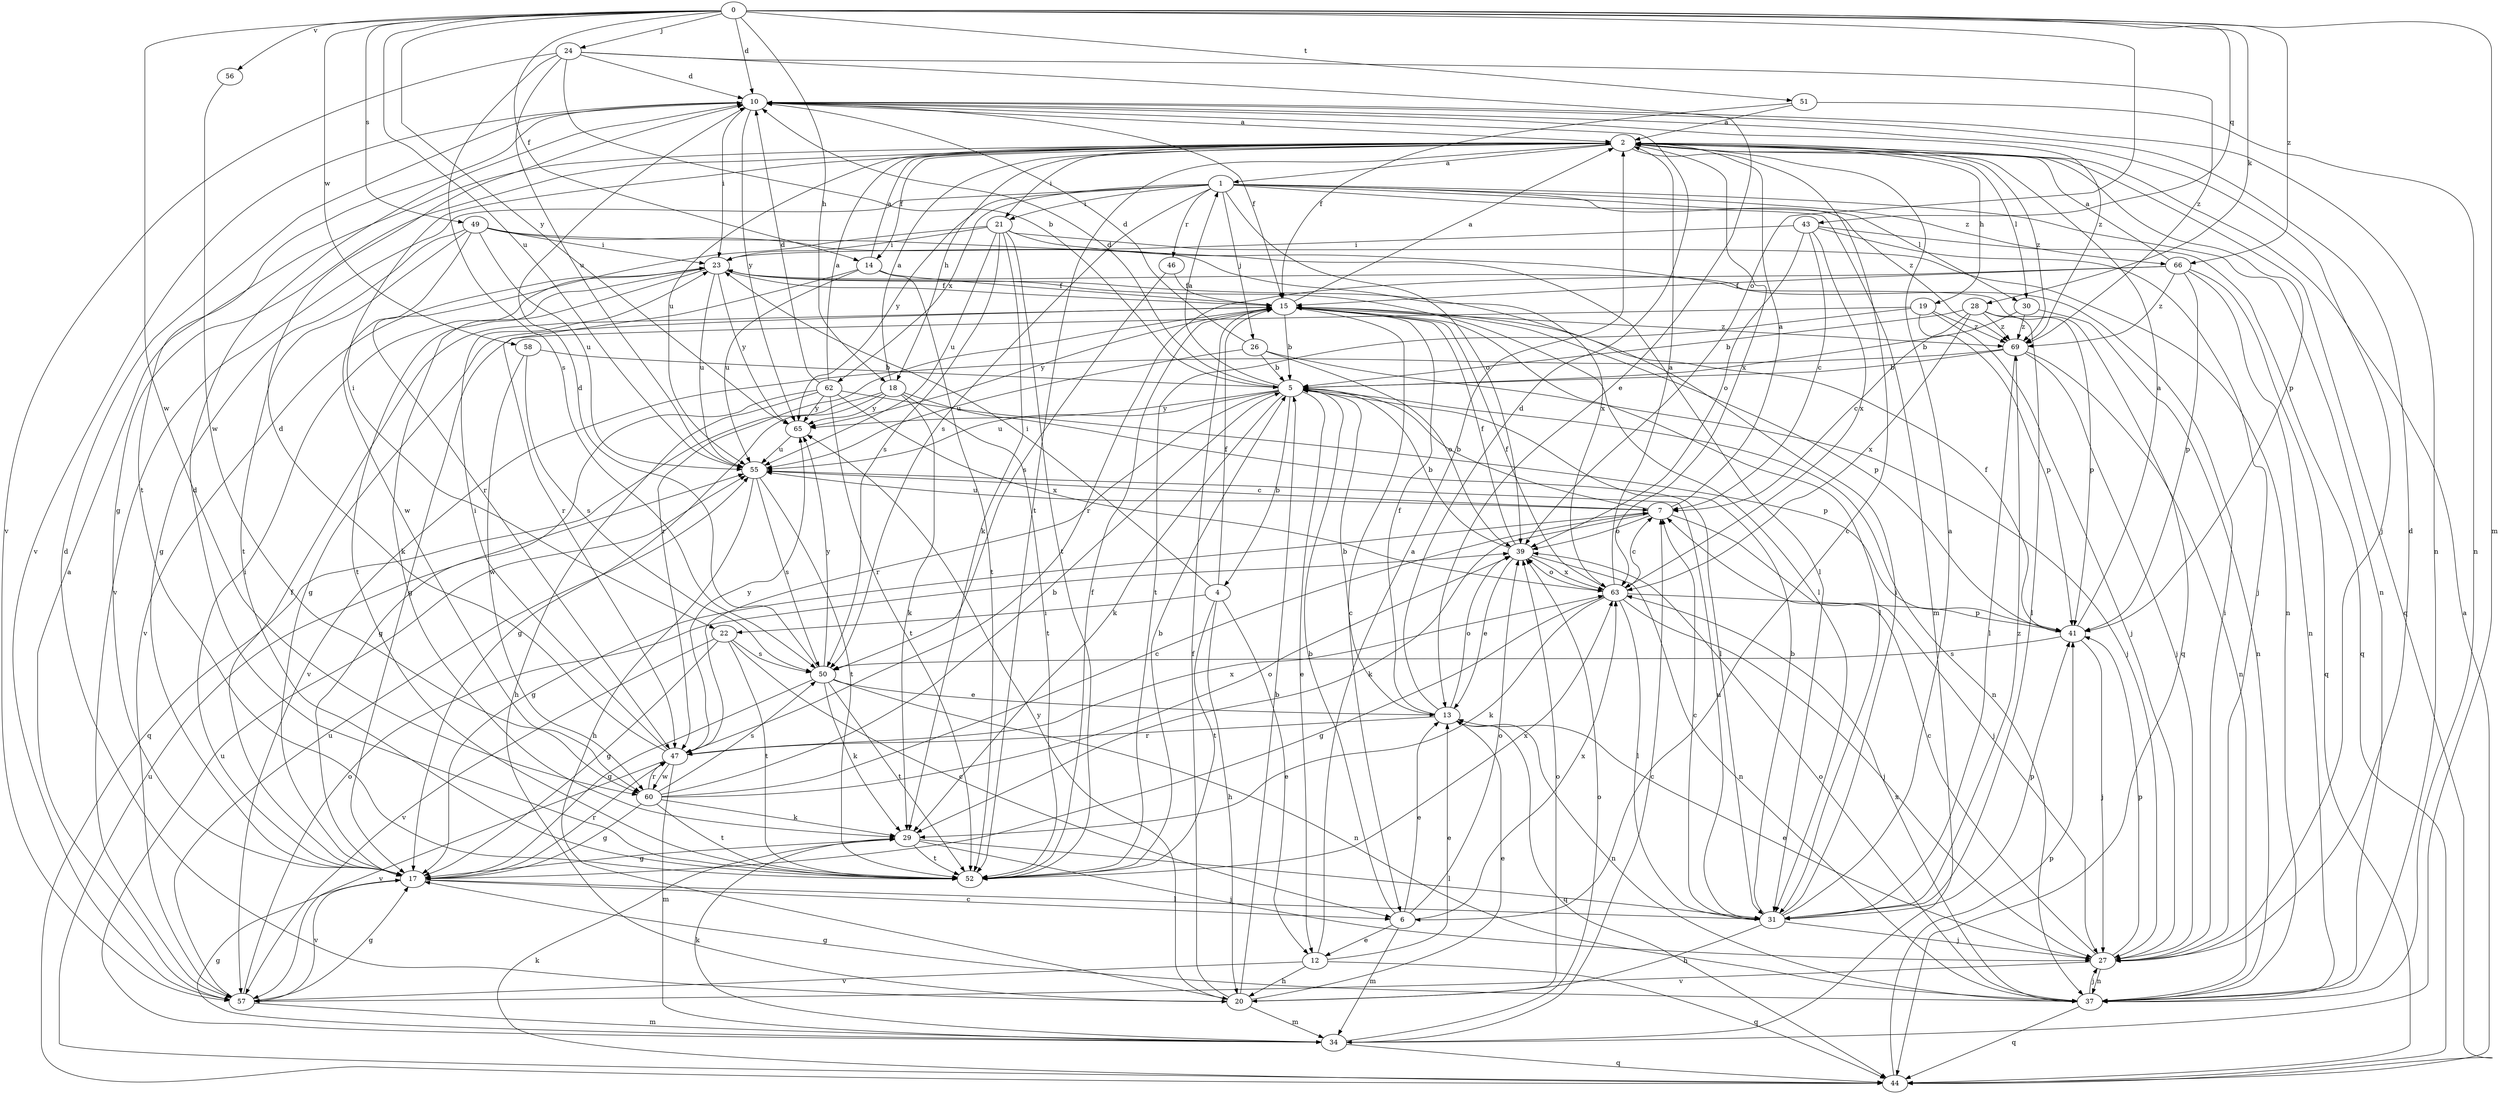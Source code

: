 strict digraph  {
0;
1;
2;
4;
5;
6;
7;
10;
12;
13;
14;
15;
17;
18;
19;
20;
21;
22;
23;
24;
26;
27;
28;
29;
30;
31;
34;
37;
39;
41;
43;
44;
46;
47;
49;
50;
51;
52;
55;
56;
57;
58;
60;
62;
63;
65;
66;
69;
0 -> 10  [label=d];
0 -> 14  [label=f];
0 -> 18  [label=h];
0 -> 24  [label=j];
0 -> 28  [label=k];
0 -> 34  [label=m];
0 -> 39  [label=o];
0 -> 43  [label=q];
0 -> 49  [label=s];
0 -> 51  [label=t];
0 -> 55  [label=u];
0 -> 56  [label=v];
0 -> 58  [label=w];
0 -> 60  [label=w];
0 -> 65  [label=y];
0 -> 66  [label=z];
1 -> 21  [label=i];
1 -> 26  [label=j];
1 -> 30  [label=l];
1 -> 34  [label=m];
1 -> 37  [label=n];
1 -> 39  [label=o];
1 -> 46  [label=r];
1 -> 50  [label=s];
1 -> 57  [label=v];
1 -> 62  [label=x];
1 -> 65  [label=y];
1 -> 66  [label=z];
1 -> 69  [label=z];
2 -> 1  [label=a];
2 -> 6  [label=c];
2 -> 14  [label=f];
2 -> 17  [label=g];
2 -> 18  [label=h];
2 -> 19  [label=h];
2 -> 21  [label=i];
2 -> 22  [label=i];
2 -> 30  [label=l];
2 -> 41  [label=p];
2 -> 44  [label=q];
2 -> 52  [label=t];
2 -> 55  [label=u];
2 -> 63  [label=x];
2 -> 69  [label=z];
4 -> 12  [label=e];
4 -> 15  [label=f];
4 -> 20  [label=h];
4 -> 22  [label=i];
4 -> 23  [label=i];
4 -> 52  [label=t];
5 -> 1  [label=a];
5 -> 4  [label=b];
5 -> 10  [label=d];
5 -> 12  [label=e];
5 -> 29  [label=k];
5 -> 37  [label=n];
5 -> 47  [label=r];
5 -> 55  [label=u];
5 -> 65  [label=y];
6 -> 5  [label=b];
6 -> 12  [label=e];
6 -> 13  [label=e];
6 -> 34  [label=m];
6 -> 39  [label=o];
6 -> 63  [label=x];
7 -> 2  [label=a];
7 -> 5  [label=b];
7 -> 17  [label=g];
7 -> 27  [label=j];
7 -> 29  [label=k];
7 -> 39  [label=o];
7 -> 55  [label=u];
10 -> 2  [label=a];
10 -> 15  [label=f];
10 -> 23  [label=i];
10 -> 27  [label=j];
10 -> 37  [label=n];
10 -> 52  [label=t];
10 -> 57  [label=v];
10 -> 65  [label=y];
10 -> 69  [label=z];
12 -> 2  [label=a];
12 -> 13  [label=e];
12 -> 20  [label=h];
12 -> 44  [label=q];
12 -> 57  [label=v];
13 -> 5  [label=b];
13 -> 10  [label=d];
13 -> 15  [label=f];
13 -> 37  [label=n];
13 -> 39  [label=o];
13 -> 44  [label=q];
13 -> 47  [label=r];
14 -> 2  [label=a];
14 -> 15  [label=f];
14 -> 47  [label=r];
14 -> 52  [label=t];
14 -> 55  [label=u];
15 -> 2  [label=a];
15 -> 5  [label=b];
15 -> 6  [label=c];
15 -> 17  [label=g];
15 -> 31  [label=l];
15 -> 41  [label=p];
15 -> 47  [label=r];
15 -> 65  [label=y];
15 -> 69  [label=z];
17 -> 6  [label=c];
17 -> 15  [label=f];
17 -> 23  [label=i];
17 -> 31  [label=l];
17 -> 47  [label=r];
17 -> 57  [label=v];
18 -> 2  [label=a];
18 -> 17  [label=g];
18 -> 29  [label=k];
18 -> 31  [label=l];
18 -> 44  [label=q];
18 -> 52  [label=t];
18 -> 65  [label=y];
19 -> 17  [label=g];
19 -> 27  [label=j];
19 -> 41  [label=p];
19 -> 52  [label=t];
19 -> 69  [label=z];
20 -> 5  [label=b];
20 -> 10  [label=d];
20 -> 13  [label=e];
20 -> 15  [label=f];
20 -> 34  [label=m];
20 -> 39  [label=o];
20 -> 65  [label=y];
21 -> 23  [label=i];
21 -> 29  [label=k];
21 -> 37  [label=n];
21 -> 44  [label=q];
21 -> 47  [label=r];
21 -> 50  [label=s];
21 -> 52  [label=t];
21 -> 55  [label=u];
22 -> 6  [label=c];
22 -> 17  [label=g];
22 -> 50  [label=s];
22 -> 52  [label=t];
22 -> 57  [label=v];
23 -> 15  [label=f];
23 -> 29  [label=k];
23 -> 31  [label=l];
23 -> 52  [label=t];
23 -> 55  [label=u];
23 -> 57  [label=v];
23 -> 65  [label=y];
24 -> 5  [label=b];
24 -> 10  [label=d];
24 -> 13  [label=e];
24 -> 50  [label=s];
24 -> 55  [label=u];
24 -> 57  [label=v];
24 -> 69  [label=z];
26 -> 5  [label=b];
26 -> 10  [label=d];
26 -> 27  [label=j];
26 -> 39  [label=o];
26 -> 55  [label=u];
27 -> 7  [label=c];
27 -> 10  [label=d];
27 -> 13  [label=e];
27 -> 23  [label=i];
27 -> 37  [label=n];
27 -> 41  [label=p];
27 -> 57  [label=v];
28 -> 5  [label=b];
28 -> 7  [label=c];
28 -> 31  [label=l];
28 -> 41  [label=p];
28 -> 63  [label=x];
28 -> 69  [label=z];
29 -> 17  [label=g];
29 -> 27  [label=j];
29 -> 31  [label=l];
29 -> 52  [label=t];
30 -> 5  [label=b];
30 -> 37  [label=n];
30 -> 69  [label=z];
31 -> 2  [label=a];
31 -> 5  [label=b];
31 -> 7  [label=c];
31 -> 20  [label=h];
31 -> 23  [label=i];
31 -> 27  [label=j];
31 -> 41  [label=p];
31 -> 55  [label=u];
31 -> 69  [label=z];
34 -> 7  [label=c];
34 -> 17  [label=g];
34 -> 29  [label=k];
34 -> 39  [label=o];
34 -> 44  [label=q];
34 -> 55  [label=u];
37 -> 17  [label=g];
37 -> 27  [label=j];
37 -> 39  [label=o];
37 -> 44  [label=q];
37 -> 63  [label=x];
39 -> 5  [label=b];
39 -> 13  [label=e];
39 -> 15  [label=f];
39 -> 37  [label=n];
39 -> 63  [label=x];
41 -> 2  [label=a];
41 -> 15  [label=f];
41 -> 27  [label=j];
41 -> 50  [label=s];
43 -> 7  [label=c];
43 -> 23  [label=i];
43 -> 27  [label=j];
43 -> 39  [label=o];
43 -> 44  [label=q];
43 -> 63  [label=x];
44 -> 2  [label=a];
44 -> 29  [label=k];
44 -> 41  [label=p];
44 -> 55  [label=u];
46 -> 15  [label=f];
46 -> 50  [label=s];
47 -> 10  [label=d];
47 -> 23  [label=i];
47 -> 34  [label=m];
47 -> 57  [label=v];
47 -> 60  [label=w];
47 -> 63  [label=x];
47 -> 65  [label=y];
49 -> 17  [label=g];
49 -> 23  [label=i];
49 -> 31  [label=l];
49 -> 52  [label=t];
49 -> 55  [label=u];
49 -> 60  [label=w];
49 -> 63  [label=x];
50 -> 10  [label=d];
50 -> 13  [label=e];
50 -> 17  [label=g];
50 -> 29  [label=k];
50 -> 37  [label=n];
50 -> 52  [label=t];
50 -> 65  [label=y];
51 -> 2  [label=a];
51 -> 15  [label=f];
51 -> 37  [label=n];
52 -> 5  [label=b];
52 -> 10  [label=d];
52 -> 15  [label=f];
52 -> 63  [label=x];
55 -> 7  [label=c];
55 -> 20  [label=h];
55 -> 50  [label=s];
55 -> 52  [label=t];
56 -> 60  [label=w];
57 -> 2  [label=a];
57 -> 17  [label=g];
57 -> 34  [label=m];
57 -> 39  [label=o];
57 -> 55  [label=u];
58 -> 5  [label=b];
58 -> 50  [label=s];
58 -> 60  [label=w];
60 -> 5  [label=b];
60 -> 7  [label=c];
60 -> 17  [label=g];
60 -> 29  [label=k];
60 -> 39  [label=o];
60 -> 47  [label=r];
60 -> 50  [label=s];
60 -> 52  [label=t];
62 -> 2  [label=a];
62 -> 10  [label=d];
62 -> 17  [label=g];
62 -> 20  [label=h];
62 -> 41  [label=p];
62 -> 52  [label=t];
62 -> 63  [label=x];
62 -> 65  [label=y];
63 -> 2  [label=a];
63 -> 7  [label=c];
63 -> 15  [label=f];
63 -> 17  [label=g];
63 -> 27  [label=j];
63 -> 29  [label=k];
63 -> 31  [label=l];
63 -> 39  [label=o];
63 -> 41  [label=p];
65 -> 55  [label=u];
66 -> 2  [label=a];
66 -> 15  [label=f];
66 -> 37  [label=n];
66 -> 41  [label=p];
66 -> 44  [label=q];
66 -> 47  [label=r];
66 -> 69  [label=z];
69 -> 5  [label=b];
69 -> 27  [label=j];
69 -> 31  [label=l];
69 -> 37  [label=n];
69 -> 57  [label=v];
}
